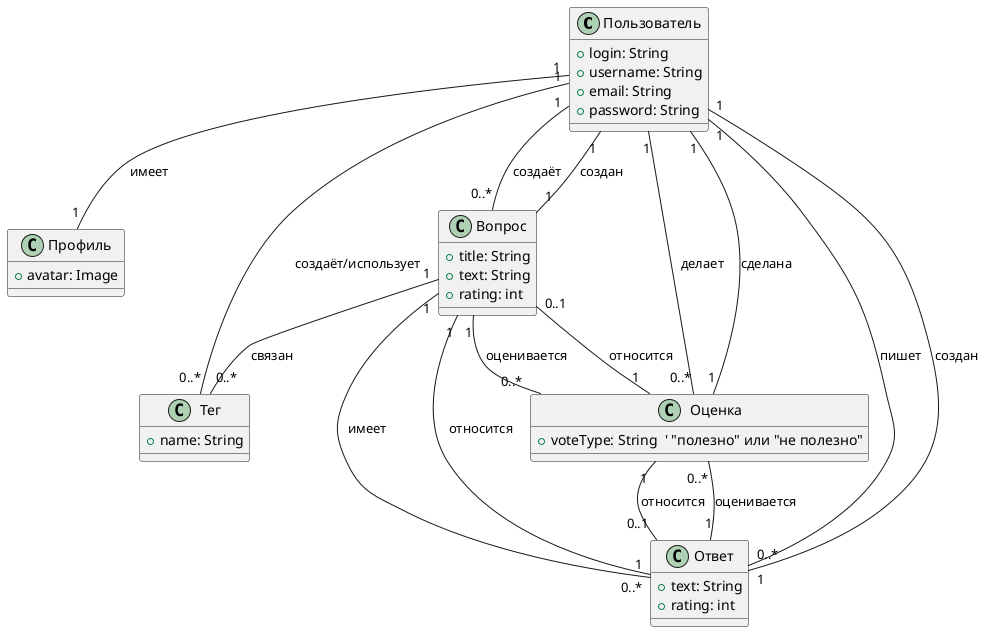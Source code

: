 @startuml

class Пользователь {
    + login: String
    + username: String
    + email: String
    + password: String
}

class Профиль {
    + avatar: Image
}

class Вопрос {
    + title: String
    + text: String
    + rating: int
}

class Ответ {
    + text: String
    + rating: int
}

class Тег {
    + name: String
}

class Оценка {
    + voteType: String  ' "полезно" или "не полезно"
}

' Связи между классами

' Пользователь имеет один Профиль
Пользователь "1" -- "1" Профиль : имеет

' Пользователь создаёт множество Вопросов
Пользователь "1" -- "0..*" Вопрос : создаёт

' Пользователь пишет множество Ответов
Пользователь "1" -- "0..*" Ответ : пишет

' Пользователь делает множество Оценок
Пользователь "1" -- "0..*" Оценка : делает

' Пользователь создаёт и использует Теги
Пользователь "1" -- "0..*" Тег : создаёт/использует

' Вопрос создан одним Пользователем
Вопрос "1" -- "1" Пользователь : создан

' Вопрос имеет множество Ответов
Вопрос "1" -- "0..*" Ответ : имеет

' Вопрос оценивается множеством Оценок
Вопрос "1" -- "0..*" Оценка : оценивается

' Вопрос связан с Тегами
Вопрос "1" -- "0..*" Тег : связан

' Ответ относится к одному Вопросу
Ответ "1" -- "1" Вопрос : относится

' Ответ создан одним Пользователем
Ответ "1" -- "1" Пользователь : создан

' Ответ оценивается множеством Оценок
Ответ "1" -- "0..*" Оценка : оценивается

' Оценка сделана одним Пользователем
Оценка "1" -- "1" Пользователь : сделана

' Оценка относится к Вопросу или Ответу
Оценка "1" -- "0..1" Вопрос : относится
Оценка "1" -- "0..1" Ответ : относится

@enduml
